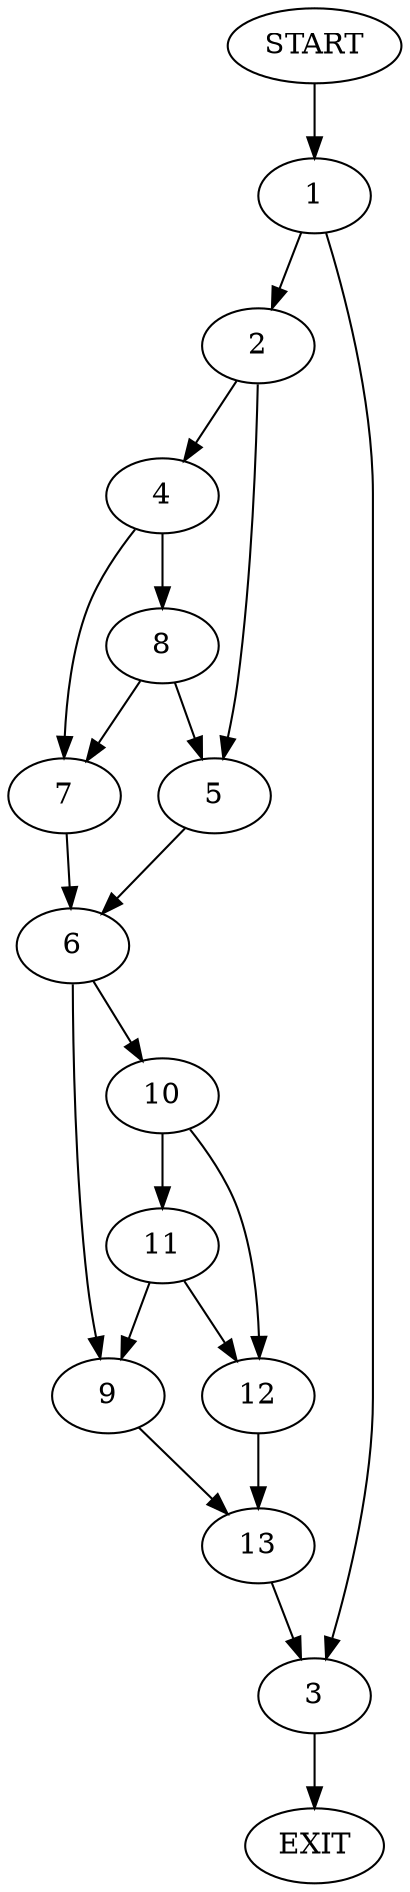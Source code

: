 digraph {
0 [label="START"]
14 [label="EXIT"]
0 -> 1
1 -> 2
1 -> 3
3 -> 14
2 -> 4
2 -> 5
5 -> 6
4 -> 7
4 -> 8
8 -> 7
8 -> 5
7 -> 6
6 -> 9
6 -> 10
10 -> 11
10 -> 12
9 -> 13
11 -> 9
11 -> 12
12 -> 13
13 -> 3
}

